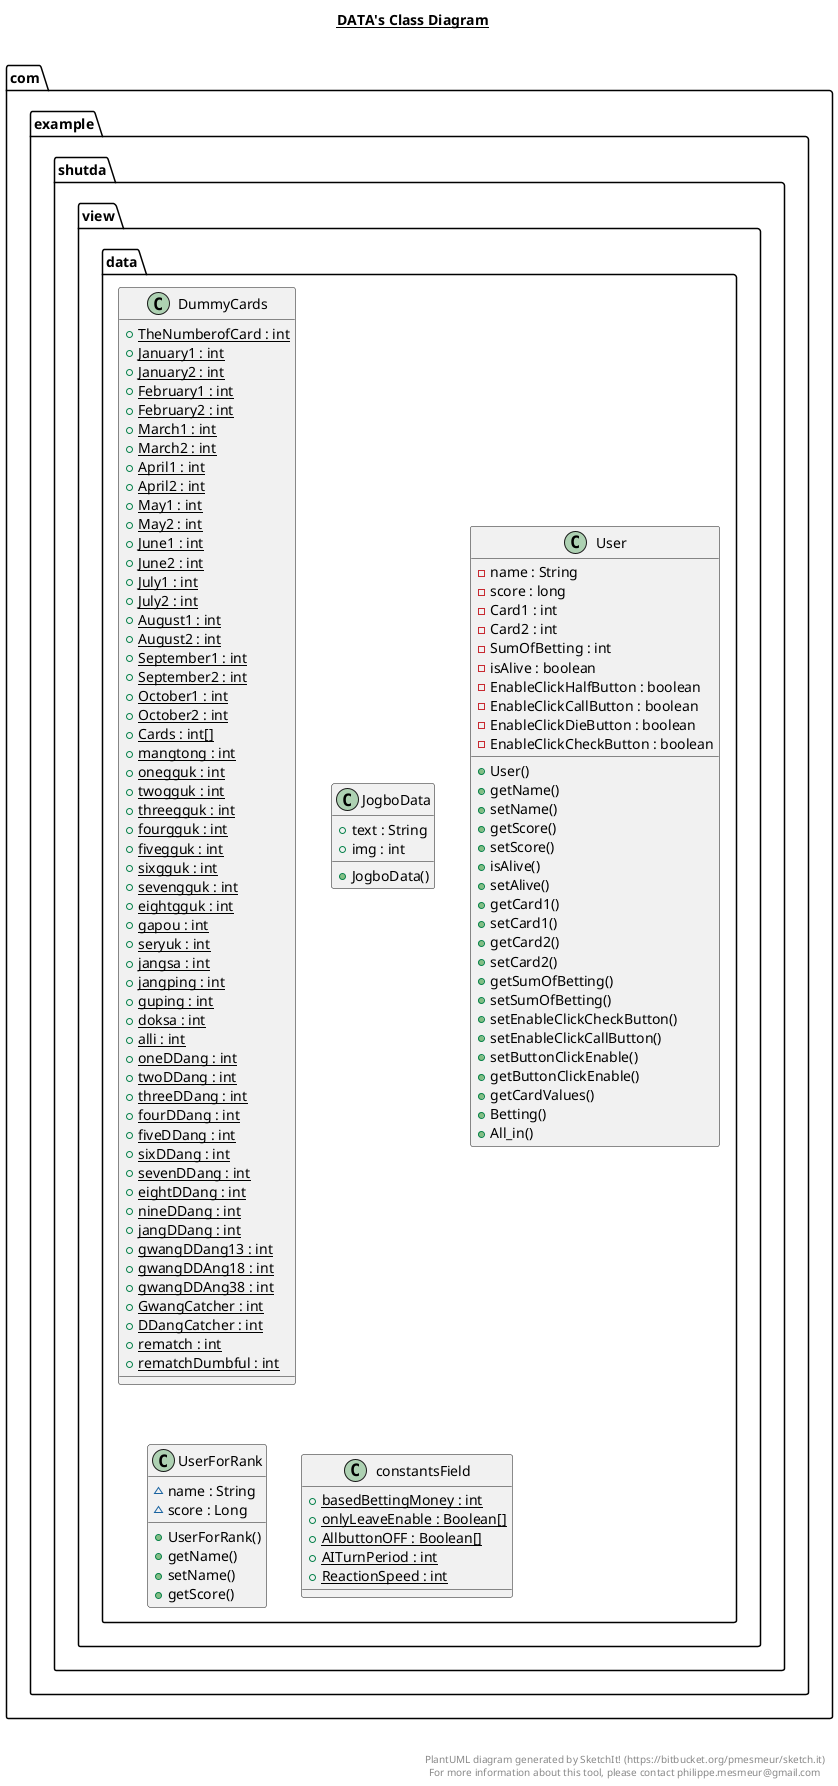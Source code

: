 @startuml

title __DATA's Class Diagram__\n

  package com.example.shutda {
    package com.example.shutda.view {
      package com.example.shutda.view.data {
        class DummyCards {
            {static} + TheNumberofCard : int
            {static} + January1 : int
            {static} + January2 : int
            {static} + February1 : int
            {static} + February2 : int
            {static} + March1 : int
            {static} + March2 : int
            {static} + April1 : int
            {static} + April2 : int
            {static} + May1 : int
            {static} + May2 : int
            {static} + June1 : int
            {static} + June2 : int
            {static} + July1 : int
            {static} + July2 : int
            {static} + August1 : int
            {static} + August2 : int
            {static} + September1 : int
            {static} + September2 : int
            {static} + October1 : int
            {static} + October2 : int
            {static} + Cards : int[]
            {static} + mangtong : int
            {static} + onegguk : int
            {static} + twogguk : int
            {static} + threegguk : int
            {static} + fourgguk : int
            {static} + fivegguk : int
            {static} + sixgguk : int
            {static} + sevengguk : int
            {static} + eightgguk : int
            {static} + gapou : int
            {static} + seryuk : int
            {static} + jangsa : int
            {static} + jangping : int
            {static} + guping : int
            {static} + doksa : int
            {static} + alli : int
            {static} + oneDDang : int
            {static} + twoDDang : int
            {static} + threeDDang : int
            {static} + fourDDang : int
            {static} + fiveDDang : int
            {static} + sixDDang : int
            {static} + sevenDDang : int
            {static} + eightDDang : int
            {static} + nineDDang : int
            {static} + jangDDang : int
            {static} + gwangDDang13 : int
            {static} + gwangDDAng18 : int
            {static} + gwangDDAng38 : int
            {static} + GwangCatcher : int
            {static} + DDangCatcher : int
            {static} + rematch : int
            {static} + rematchDumbful : int
        }
      }
    }
  }
  

  package com.example.shutda {
    package com.example.shutda.view {
      package com.example.shutda.view.data {
        class JogboData {
            + text : String
            + img : int
            + JogboData()
        }
      }
    }
  }
  

  package com.example.shutda {
    package com.example.shutda.view {
      package com.example.shutda.view.data {
        class User {
            - name : String
            - score : long
            - Card1 : int
            - Card2 : int
            - SumOfBetting : int
            - isAlive : boolean
            - EnableClickHalfButton : boolean
            - EnableClickCallButton : boolean
            - EnableClickDieButton : boolean
            - EnableClickCheckButton : boolean
            + User()
            + getName()
            + setName()
            + getScore()
            + setScore()
            + isAlive()
            + setAlive()
            + getCard1()
            + setCard1()
            + getCard2()
            + setCard2()
            + getSumOfBetting()
            + setSumOfBetting()
            + setEnableClickCheckButton()
            + setEnableClickCallButton()
            + setButtonClickEnable()
            + getButtonClickEnable()
            + getCardValues()
            + Betting()
            + All_in()
        }
      }
    }
  }
  

  package com.example.shutda {
    package com.example.shutda.view {
      package com.example.shutda.view.data {
        class UserForRank {
            ~ name : String
            ~ score : Long
            + UserForRank()
            + getName()
            + setName()
            + getScore()
        }
      }
    }
  }
  

  package com.example.shutda {
    package com.example.shutda.view {
      package com.example.shutda.view.data {
        class constantsField {
            {static} + basedBettingMoney : int
            {static} + onlyLeaveEnable : Boolean[]
            {static} + AllbuttonOFF : Boolean[]
            {static} + AITurnPeriod : int
            {static} + ReactionSpeed : int
        }
      }
    }
  }
  



right footer


PlantUML diagram generated by SketchIt! (https://bitbucket.org/pmesmeur/sketch.it)
For more information about this tool, please contact philippe.mesmeur@gmail.com
endfooter

@enduml
